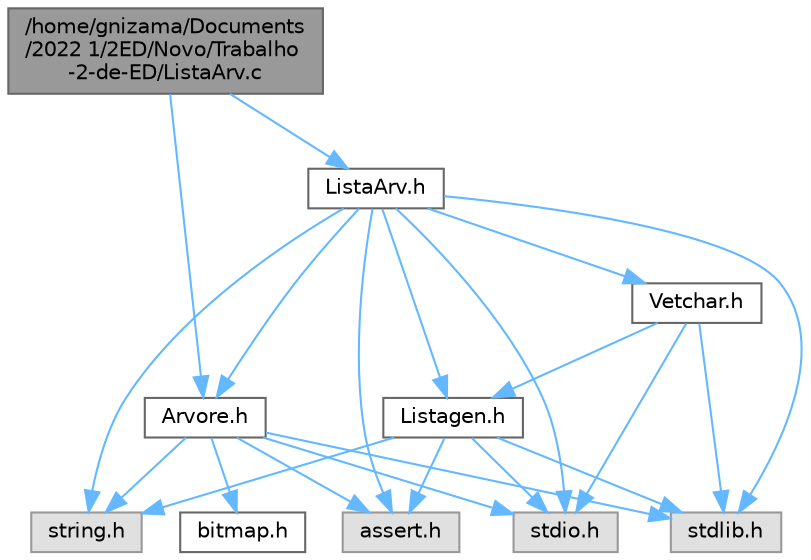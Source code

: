 digraph "/home/gnizama/Documents/2022 1/2ED/Novo/Trabalho-2-de-ED/ListaArv.c"
{
 // LATEX_PDF_SIZE
  bgcolor="transparent";
  edge [fontname=Helvetica,fontsize=10,labelfontname=Helvetica,labelfontsize=10];
  node [fontname=Helvetica,fontsize=10,shape=box,height=0.2,width=0.4];
  Node1 [label="/home/gnizama/Documents\l/2022 1/2ED/Novo/Trabalho\l-2-de-ED/ListaArv.c",height=0.2,width=0.4,color="gray40", fillcolor="grey60", style="filled", fontcolor="black",tooltip=" "];
  Node1 -> Node2 [color="steelblue1",style="solid"];
  Node2 [label="ListaArv.h",height=0.2,width=0.4,color="grey40", fillcolor="white", style="filled",URL="$_lista_arv_8h.html",tooltip=" "];
  Node2 -> Node3 [color="steelblue1",style="solid"];
  Node3 [label="assert.h",height=0.2,width=0.4,color="grey60", fillcolor="#E0E0E0", style="filled",tooltip=" "];
  Node2 -> Node4 [color="steelblue1",style="solid"];
  Node4 [label="stdio.h",height=0.2,width=0.4,color="grey60", fillcolor="#E0E0E0", style="filled",tooltip=" "];
  Node2 -> Node5 [color="steelblue1",style="solid"];
  Node5 [label="stdlib.h",height=0.2,width=0.4,color="grey60", fillcolor="#E0E0E0", style="filled",tooltip=" "];
  Node2 -> Node6 [color="steelblue1",style="solid"];
  Node6 [label="string.h",height=0.2,width=0.4,color="grey60", fillcolor="#E0E0E0", style="filled",tooltip=" "];
  Node2 -> Node7 [color="steelblue1",style="solid"];
  Node7 [label="Listagen.h",height=0.2,width=0.4,color="grey40", fillcolor="white", style="filled",URL="$_listagen_8h.html",tooltip=" "];
  Node7 -> Node3 [color="steelblue1",style="solid"];
  Node7 -> Node4 [color="steelblue1",style="solid"];
  Node7 -> Node5 [color="steelblue1",style="solid"];
  Node7 -> Node6 [color="steelblue1",style="solid"];
  Node2 -> Node8 [color="steelblue1",style="solid"];
  Node8 [label="Arvore.h",height=0.2,width=0.4,color="grey40", fillcolor="white", style="filled",URL="$_arvore_8h.html",tooltip=" "];
  Node8 -> Node4 [color="steelblue1",style="solid"];
  Node8 -> Node6 [color="steelblue1",style="solid"];
  Node8 -> Node5 [color="steelblue1",style="solid"];
  Node8 -> Node3 [color="steelblue1",style="solid"];
  Node8 -> Node9 [color="steelblue1",style="solid"];
  Node9 [label="bitmap.h",height=0.2,width=0.4,color="grey40", fillcolor="white", style="filled",URL="$bitmap_8h.html",tooltip=" "];
  Node2 -> Node10 [color="steelblue1",style="solid"];
  Node10 [label="Vetchar.h",height=0.2,width=0.4,color="grey40", fillcolor="white", style="filled",URL="$_vetchar_8h.html",tooltip=" "];
  Node10 -> Node4 [color="steelblue1",style="solid"];
  Node10 -> Node5 [color="steelblue1",style="solid"];
  Node10 -> Node7 [color="steelblue1",style="solid"];
  Node1 -> Node8 [color="steelblue1",style="solid"];
}
